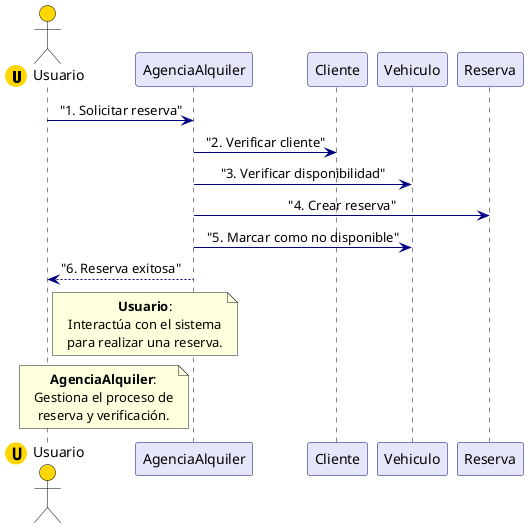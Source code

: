 @startuml
!define RECTANGLE sequence

skinparam defaultTextAlignment center
skinparam participantBackgroundColor #E6E6FA
skinparam participantBorderColor #000080
skinparam actorBackgroundColor #FFD700
skinparam actorBorderColor #000000
skinparam sequenceArrowColor #000080

actor "Usuario" as Usuario <<(U,#FFD700)>>
participant "AgenciaAlquiler" as Agencia
participant "Cliente" as Cliente
participant "Vehiculo" as Vehiculo
participant "Reserva" as Reserva

Usuario -> Agencia : "1. Solicitar reserva"
Agencia -> Cliente : "2. Verificar cliente"
Agencia -> Vehiculo : "3. Verificar disponibilidad"
Agencia -> Reserva : "4. Crear reserva"
Agencia -> Vehiculo : "5. Marcar como no disponible"
Agencia --> Usuario : "6. Reserva exitosa"

note right of Usuario
  <b>Usuario</b>:
  Interactúa con el sistema
  para realizar una reserva.
end note

note left of Agencia
  <b>AgenciaAlquiler</b>:
  Gestiona el proceso de
  reserva y verificación.
end note

@enduml